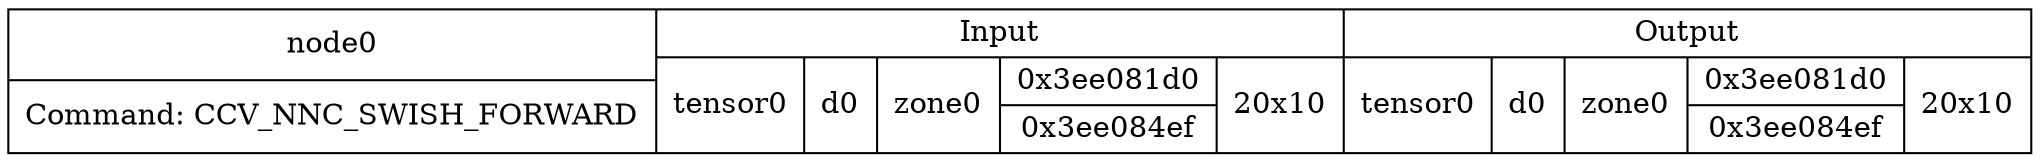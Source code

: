 digraph G {
compound=true;
node0 [shape=record,label="{node0|Command: CCV_NNC_SWISH_FORWARD}|{Input|{tensor0|d0|zone0|{0x3ee081d0|0x3ee084ef}|20x10}}|{Output|{tensor0|d0|zone0|{0x3ee081d0|0x3ee084ef}|20x10}}"];
}
